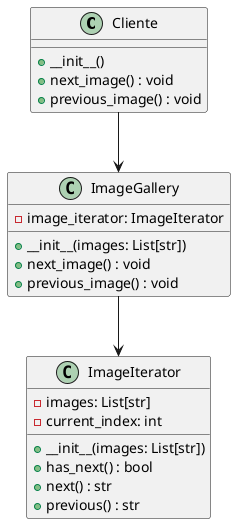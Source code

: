@startuml diagrama
class Cliente {
    + __init__()
    + next_image() : void
    + previous_image() : void
}

class ImageGallery {
    - image_iterator: ImageIterator
    + __init__(images: List[str])
    + next_image() : void
    + previous_image() : void
}

class ImageIterator {
    - images: List[str]
    - current_index: int
    + __init__(images: List[str])
    + has_next() : bool
    + next() : str
    + previous() : str
}
ImageGallery --> ImageIterator
Cliente --> ImageGallery
@enduml
